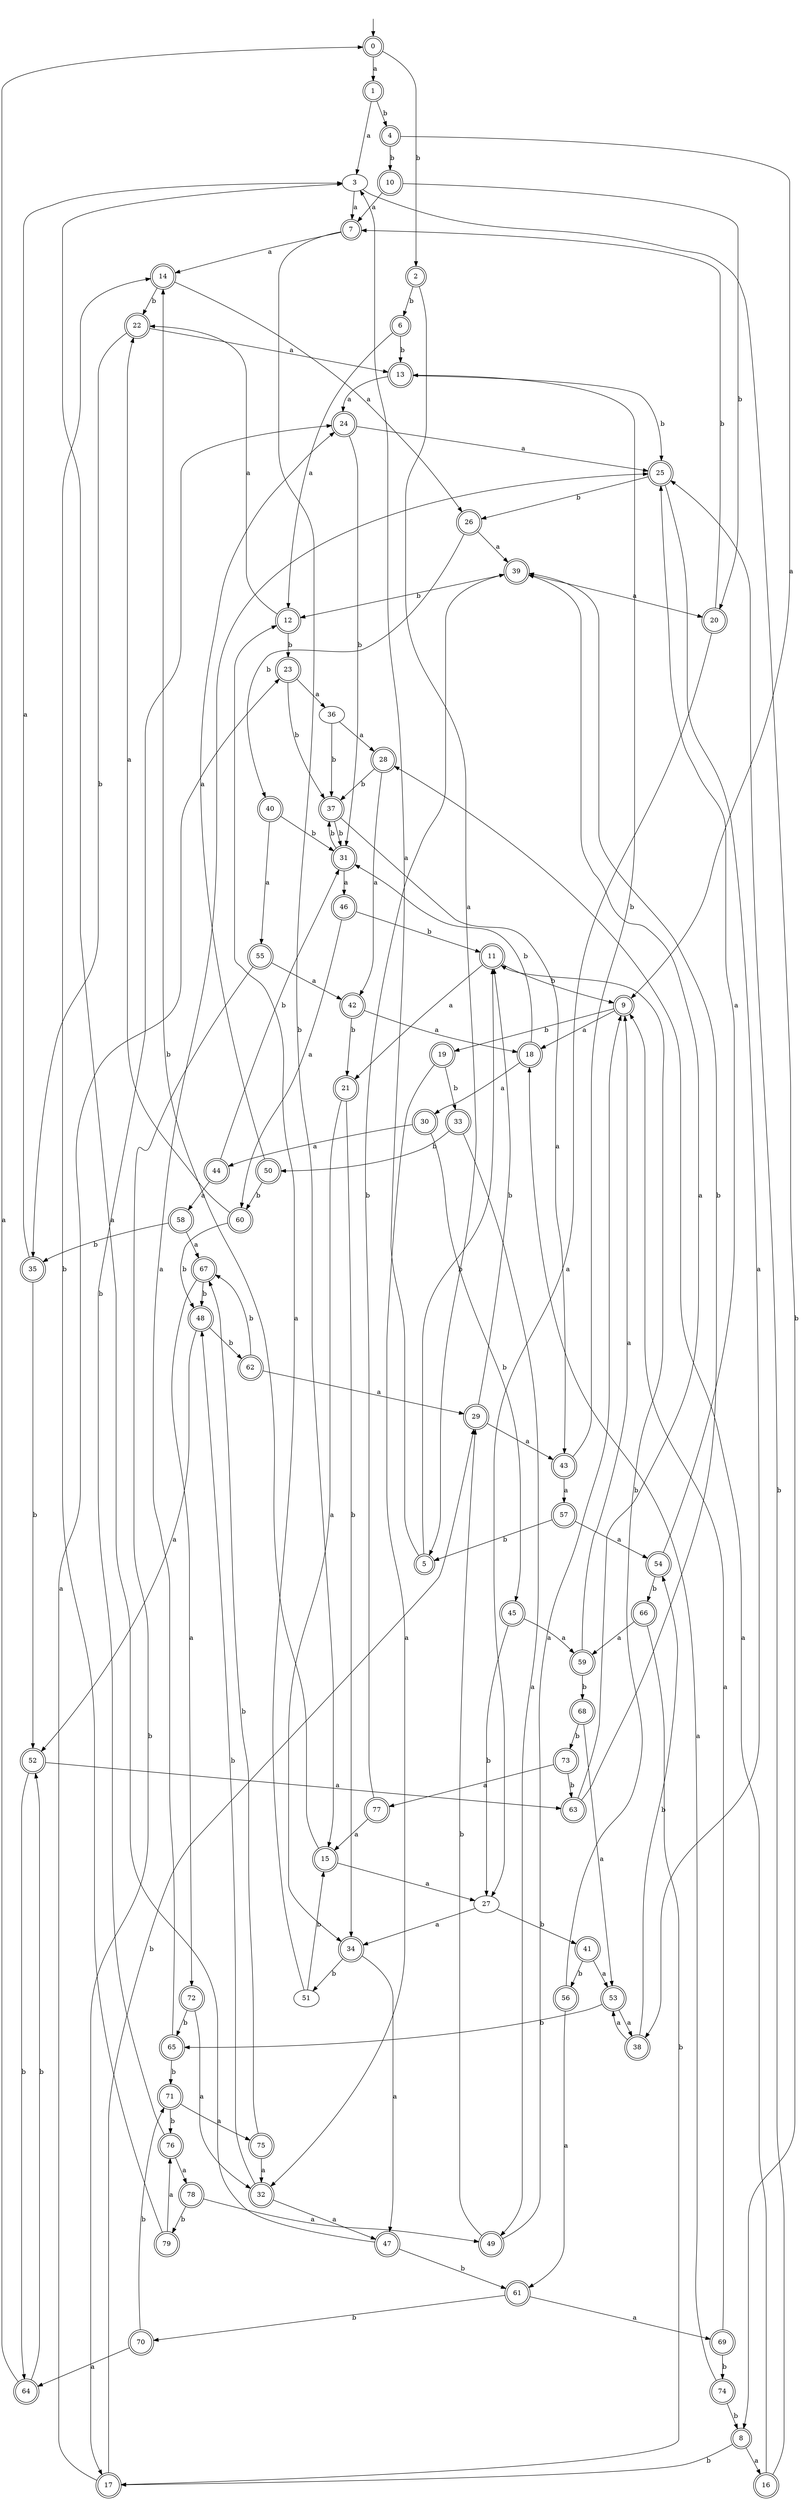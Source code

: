 digraph RandomDFA {
  __start0 [label="", shape=none];
  __start0 -> 0 [label=""];
  0 [shape=circle] [shape=doublecircle]
  0 -> 1 [label="a"]
  0 -> 2 [label="b"]
  1 [shape=doublecircle]
  1 -> 3 [label="a"]
  1 -> 4 [label="b"]
  2 [shape=doublecircle]
  2 -> 5 [label="a"]
  2 -> 6 [label="b"]
  3
  3 -> 7 [label="a"]
  3 -> 8 [label="b"]
  4 [shape=doublecircle]
  4 -> 9 [label="a"]
  4 -> 10 [label="b"]
  5 [shape=doublecircle]
  5 -> 3 [label="a"]
  5 -> 11 [label="b"]
  6 [shape=doublecircle]
  6 -> 12 [label="a"]
  6 -> 13 [label="b"]
  7 [shape=doublecircle]
  7 -> 14 [label="a"]
  7 -> 15 [label="b"]
  8 [shape=doublecircle]
  8 -> 16 [label="a"]
  8 -> 17 [label="b"]
  9 [shape=doublecircle]
  9 -> 18 [label="a"]
  9 -> 19 [label="b"]
  10 [shape=doublecircle]
  10 -> 7 [label="a"]
  10 -> 20 [label="b"]
  11 [shape=doublecircle]
  11 -> 21 [label="a"]
  11 -> 9 [label="b"]
  12 [shape=doublecircle]
  12 -> 22 [label="a"]
  12 -> 23 [label="b"]
  13 [shape=doublecircle]
  13 -> 24 [label="a"]
  13 -> 25 [label="b"]
  14 [shape=doublecircle]
  14 -> 26 [label="a"]
  14 -> 22 [label="b"]
  15 [shape=doublecircle]
  15 -> 27 [label="a"]
  15 -> 14 [label="b"]
  16 [shape=doublecircle]
  16 -> 28 [label="a"]
  16 -> 25 [label="b"]
  17 [shape=doublecircle]
  17 -> 23 [label="a"]
  17 -> 29 [label="b"]
  18 [shape=doublecircle]
  18 -> 30 [label="a"]
  18 -> 31 [label="b"]
  19 [shape=doublecircle]
  19 -> 32 [label="a"]
  19 -> 33 [label="b"]
  20 [shape=doublecircle]
  20 -> 27 [label="a"]
  20 -> 7 [label="b"]
  21 [shape=doublecircle]
  21 -> 34 [label="a"]
  21 -> 34 [label="b"]
  22 [shape=doublecircle]
  22 -> 13 [label="a"]
  22 -> 35 [label="b"]
  23 [shape=doublecircle]
  23 -> 36 [label="a"]
  23 -> 37 [label="b"]
  24 [shape=doublecircle]
  24 -> 25 [label="a"]
  24 -> 31 [label="b"]
  25 [shape=doublecircle]
  25 -> 38 [label="a"]
  25 -> 26 [label="b"]
  26 [shape=doublecircle]
  26 -> 39 [label="a"]
  26 -> 40 [label="b"]
  27
  27 -> 34 [label="a"]
  27 -> 41 [label="b"]
  28 [shape=doublecircle]
  28 -> 42 [label="a"]
  28 -> 37 [label="b"]
  29 [shape=doublecircle]
  29 -> 43 [label="a"]
  29 -> 11 [label="b"]
  30 [shape=doublecircle]
  30 -> 44 [label="a"]
  30 -> 45 [label="b"]
  31 [shape=doublecircle]
  31 -> 46 [label="a"]
  31 -> 37 [label="b"]
  32 [shape=doublecircle]
  32 -> 47 [label="a"]
  32 -> 48 [label="b"]
  33 [shape=doublecircle]
  33 -> 49 [label="a"]
  33 -> 50 [label="b"]
  34 [shape=doublecircle]
  34 -> 47 [label="a"]
  34 -> 51 [label="b"]
  35 [shape=doublecircle]
  35 -> 3 [label="a"]
  35 -> 52 [label="b"]
  36
  36 -> 28 [label="a"]
  36 -> 37 [label="b"]
  37 [shape=doublecircle]
  37 -> 43 [label="a"]
  37 -> 31 [label="b"]
  38 [shape=doublecircle]
  38 -> 53 [label="a"]
  38 -> 54 [label="b"]
  39 [shape=doublecircle]
  39 -> 20 [label="a"]
  39 -> 12 [label="b"]
  40 [shape=doublecircle]
  40 -> 55 [label="a"]
  40 -> 31 [label="b"]
  41 [shape=doublecircle]
  41 -> 53 [label="a"]
  41 -> 56 [label="b"]
  42 [shape=doublecircle]
  42 -> 18 [label="a"]
  42 -> 21 [label="b"]
  43 [shape=doublecircle]
  43 -> 57 [label="a"]
  43 -> 13 [label="b"]
  44 [shape=doublecircle]
  44 -> 58 [label="a"]
  44 -> 31 [label="b"]
  45 [shape=doublecircle]
  45 -> 59 [label="a"]
  45 -> 27 [label="b"]
  46 [shape=doublecircle]
  46 -> 60 [label="a"]
  46 -> 11 [label="b"]
  47 [shape=doublecircle]
  47 -> 3 [label="a"]
  47 -> 61 [label="b"]
  48 [shape=doublecircle]
  48 -> 52 [label="a"]
  48 -> 62 [label="b"]
  49 [shape=doublecircle]
  49 -> 9 [label="a"]
  49 -> 29 [label="b"]
  50 [shape=doublecircle]
  50 -> 24 [label="a"]
  50 -> 60 [label="b"]
  51
  51 -> 12 [label="a"]
  51 -> 15 [label="b"]
  52 [shape=doublecircle]
  52 -> 63 [label="a"]
  52 -> 64 [label="b"]
  53 [shape=doublecircle]
  53 -> 38 [label="a"]
  53 -> 65 [label="b"]
  54 [shape=doublecircle]
  54 -> 25 [label="a"]
  54 -> 66 [label="b"]
  55 [shape=doublecircle]
  55 -> 42 [label="a"]
  55 -> 17 [label="b"]
  56 [shape=doublecircle]
  56 -> 61 [label="a"]
  56 -> 11 [label="b"]
  57 [shape=doublecircle]
  57 -> 54 [label="a"]
  57 -> 5 [label="b"]
  58 [shape=doublecircle]
  58 -> 67 [label="a"]
  58 -> 35 [label="b"]
  59 [shape=doublecircle]
  59 -> 9 [label="a"]
  59 -> 68 [label="b"]
  60 [shape=doublecircle]
  60 -> 22 [label="a"]
  60 -> 48 [label="b"]
  61 [shape=doublecircle]
  61 -> 69 [label="a"]
  61 -> 70 [label="b"]
  62 [shape=doublecircle]
  62 -> 29 [label="a"]
  62 -> 67 [label="b"]
  63 [shape=doublecircle]
  63 -> 39 [label="a"]
  63 -> 39 [label="b"]
  64 [shape=doublecircle]
  64 -> 0 [label="a"]
  64 -> 52 [label="b"]
  65 [shape=doublecircle]
  65 -> 25 [label="a"]
  65 -> 71 [label="b"]
  66 [shape=doublecircle]
  66 -> 59 [label="a"]
  66 -> 17 [label="b"]
  67 [shape=doublecircle]
  67 -> 72 [label="a"]
  67 -> 48 [label="b"]
  68 [shape=doublecircle]
  68 -> 53 [label="a"]
  68 -> 73 [label="b"]
  69 [shape=doublecircle]
  69 -> 9 [label="a"]
  69 -> 74 [label="b"]
  70 [shape=doublecircle]
  70 -> 64 [label="a"]
  70 -> 71 [label="b"]
  71 [shape=doublecircle]
  71 -> 75 [label="a"]
  71 -> 76 [label="b"]
  72 [shape=doublecircle]
  72 -> 32 [label="a"]
  72 -> 65 [label="b"]
  73 [shape=doublecircle]
  73 -> 77 [label="a"]
  73 -> 63 [label="b"]
  74 [shape=doublecircle]
  74 -> 18 [label="a"]
  74 -> 8 [label="b"]
  75 [shape=doublecircle]
  75 -> 32 [label="a"]
  75 -> 67 [label="b"]
  76 [shape=doublecircle]
  76 -> 78 [label="a"]
  76 -> 24 [label="b"]
  77 [shape=doublecircle]
  77 -> 15 [label="a"]
  77 -> 39 [label="b"]
  78 [shape=doublecircle]
  78 -> 49 [label="a"]
  78 -> 79 [label="b"]
  79 [shape=doublecircle]
  79 -> 76 [label="a"]
  79 -> 14 [label="b"]
}
